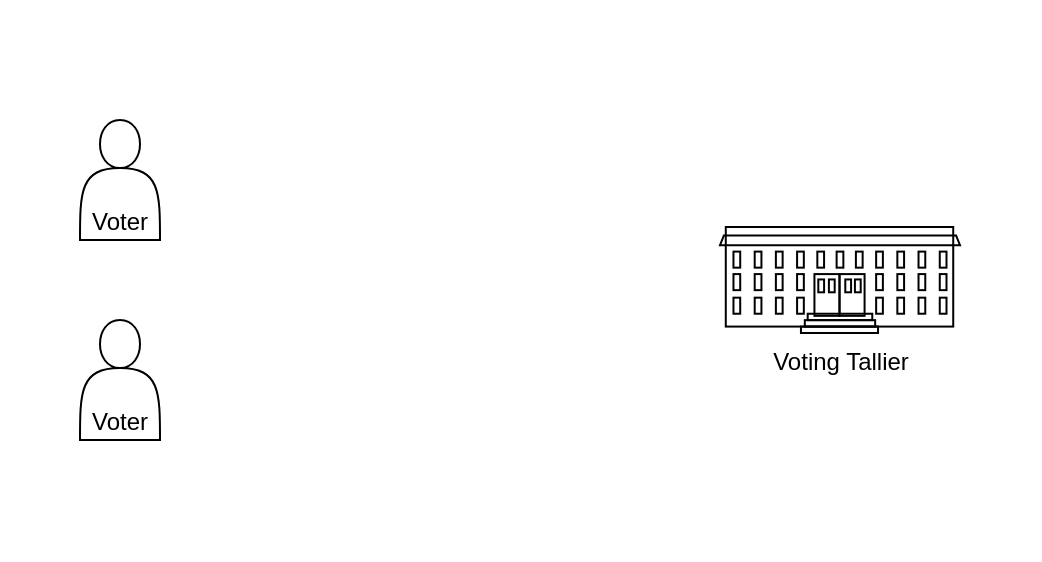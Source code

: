 <mxfile version="17.4.2" type="device"><diagram id="sNld3rZ4JpTNLqk1yw6c" name="Page-1"><mxGraphModel dx="1422" dy="977" grid="1" gridSize="10" guides="1" tooltips="1" connect="1" arrows="1" fold="1" page="1" pageScale="1" pageWidth="1169" pageHeight="827" math="0" shadow="0"><root><mxCell id="0"/><mxCell id="1" parent="0"/><mxCell id="ccJkG87Baom0M-yUKFi--1" value="" style="rounded=0;whiteSpace=wrap;html=1;fontColor=none;fillColor=none;strokeColor=none;" parent="1" vertex="1"><mxGeometry x="80" y="160" width="520" height="280" as="geometry"/></mxCell><mxCell id="AUIPKvOtoZbsu5eekdwB-1" value="Voter" style="shape=actor;whiteSpace=wrap;html=1;verticalAlign=bottom;fillColor=none;" parent="1" vertex="1"><mxGeometry x="120" y="220" width="40" height="60" as="geometry"/></mxCell><mxCell id="vQOTLiqjrXoiNnoGAuGd-1" value="Voting Tallier" style="shape=mxgraph.cisco.buildings.university;html=1;pointerEvents=1;dashed=0;fillColor=none;strokeColor=#000000;strokeWidth=1;verticalLabelPosition=bottom;verticalAlign=top;align=center;outlineConnect=0;" parent="1" vertex="1"><mxGeometry x="440" y="273.5" width="120" height="53" as="geometry"/></mxCell><mxCell id="vQOTLiqjrXoiNnoGAuGd-2" value="Voter" style="shape=actor;whiteSpace=wrap;html=1;verticalAlign=bottom;fillColor=none;" parent="1" vertex="1"><mxGeometry x="120" y="320" width="40" height="60" as="geometry"/></mxCell></root></mxGraphModel></diagram></mxfile>